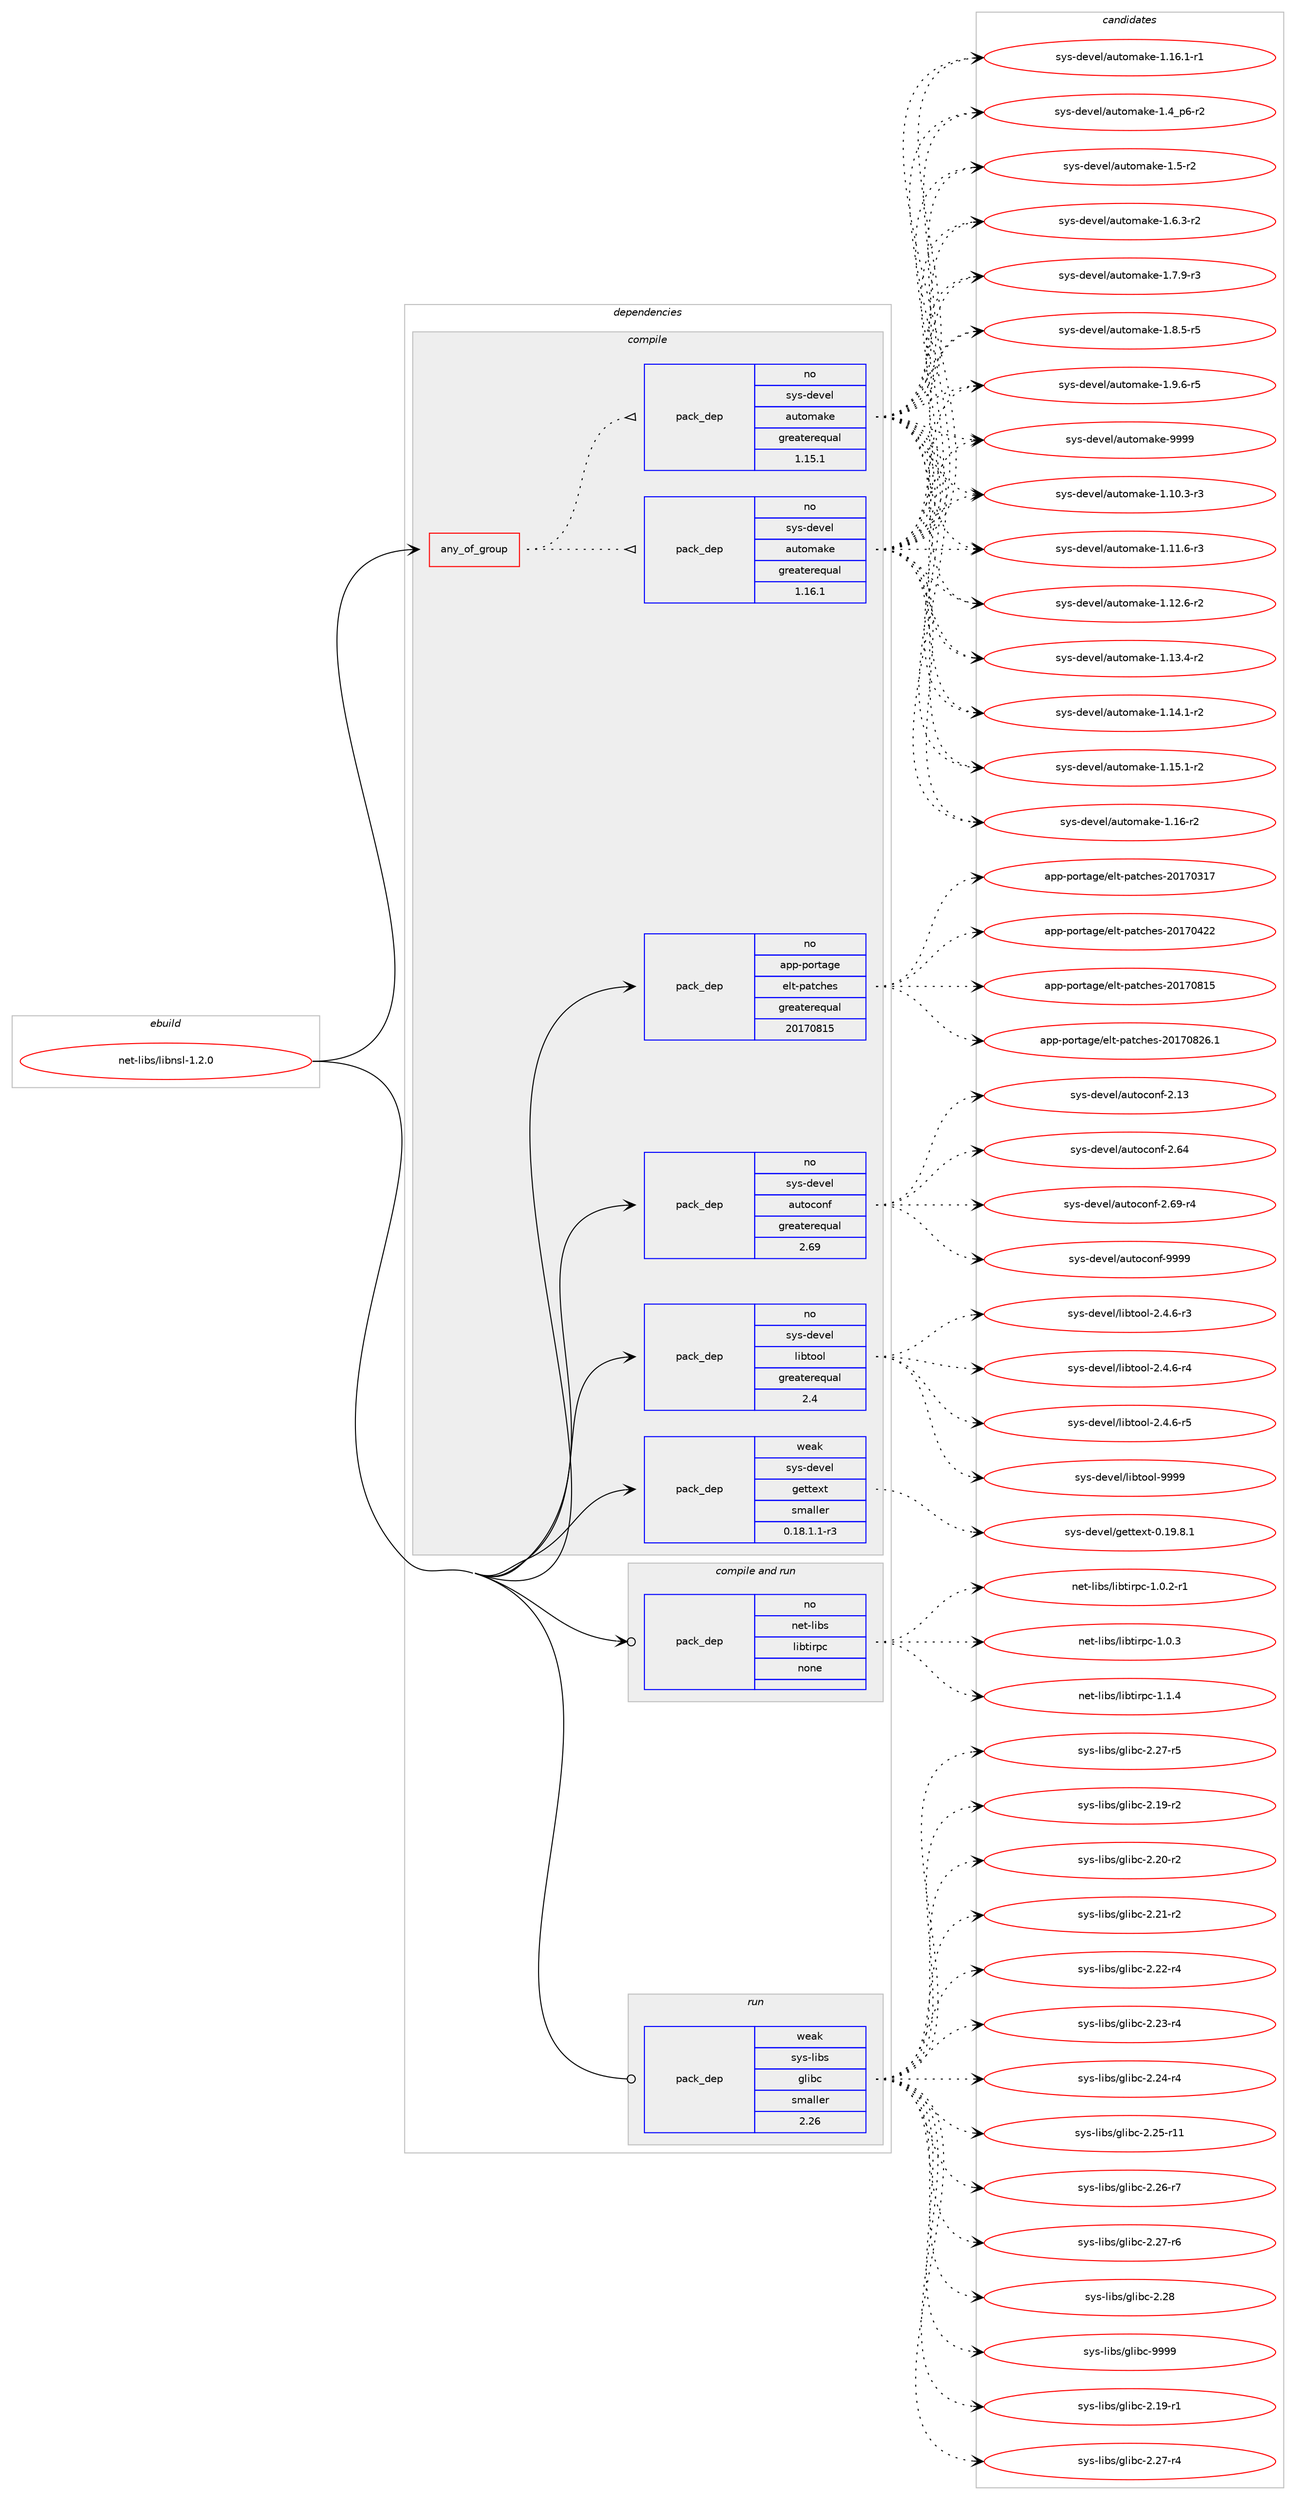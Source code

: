 digraph prolog {

# *************
# Graph options
# *************

newrank=true;
concentrate=true;
compound=true;
graph [rankdir=LR,fontname=Helvetica,fontsize=10,ranksep=1.5];#, ranksep=2.5, nodesep=0.2];
edge  [arrowhead=vee];
node  [fontname=Helvetica,fontsize=10];

# **********
# The ebuild
# **********

subgraph cluster_leftcol {
color=gray;
rank=same;
label=<<i>ebuild</i>>;
id [label="net-libs/libnsl-1.2.0", color=red, width=4, href="../net-libs/libnsl-1.2.0.svg"];
}

# ****************
# The dependencies
# ****************

subgraph cluster_midcol {
color=gray;
label=<<i>dependencies</i>>;
subgraph cluster_compile {
fillcolor="#eeeeee";
style=filled;
label=<<i>compile</i>>;
subgraph any217 {
dependency13887 [label=<<TABLE BORDER="0" CELLBORDER="1" CELLSPACING="0" CELLPADDING="4"><TR><TD CELLPADDING="10">any_of_group</TD></TR></TABLE>>, shape=none, color=red];subgraph pack9433 {
dependency13888 [label=<<TABLE BORDER="0" CELLBORDER="1" CELLSPACING="0" CELLPADDING="4" WIDTH="220"><TR><TD ROWSPAN="6" CELLPADDING="30">pack_dep</TD></TR><TR><TD WIDTH="110">no</TD></TR><TR><TD>sys-devel</TD></TR><TR><TD>automake</TD></TR><TR><TD>greaterequal</TD></TR><TR><TD>1.16.1</TD></TR></TABLE>>, shape=none, color=blue];
}
dependency13887:e -> dependency13888:w [weight=20,style="dotted",arrowhead="oinv"];
subgraph pack9434 {
dependency13889 [label=<<TABLE BORDER="0" CELLBORDER="1" CELLSPACING="0" CELLPADDING="4" WIDTH="220"><TR><TD ROWSPAN="6" CELLPADDING="30">pack_dep</TD></TR><TR><TD WIDTH="110">no</TD></TR><TR><TD>sys-devel</TD></TR><TR><TD>automake</TD></TR><TR><TD>greaterequal</TD></TR><TR><TD>1.15.1</TD></TR></TABLE>>, shape=none, color=blue];
}
dependency13887:e -> dependency13889:w [weight=20,style="dotted",arrowhead="oinv"];
}
id:e -> dependency13887:w [weight=20,style="solid",arrowhead="vee"];
subgraph pack9435 {
dependency13890 [label=<<TABLE BORDER="0" CELLBORDER="1" CELLSPACING="0" CELLPADDING="4" WIDTH="220"><TR><TD ROWSPAN="6" CELLPADDING="30">pack_dep</TD></TR><TR><TD WIDTH="110">no</TD></TR><TR><TD>app-portage</TD></TR><TR><TD>elt-patches</TD></TR><TR><TD>greaterequal</TD></TR><TR><TD>20170815</TD></TR></TABLE>>, shape=none, color=blue];
}
id:e -> dependency13890:w [weight=20,style="solid",arrowhead="vee"];
subgraph pack9436 {
dependency13891 [label=<<TABLE BORDER="0" CELLBORDER="1" CELLSPACING="0" CELLPADDING="4" WIDTH="220"><TR><TD ROWSPAN="6" CELLPADDING="30">pack_dep</TD></TR><TR><TD WIDTH="110">no</TD></TR><TR><TD>sys-devel</TD></TR><TR><TD>autoconf</TD></TR><TR><TD>greaterequal</TD></TR><TR><TD>2.69</TD></TR></TABLE>>, shape=none, color=blue];
}
id:e -> dependency13891:w [weight=20,style="solid",arrowhead="vee"];
subgraph pack9437 {
dependency13892 [label=<<TABLE BORDER="0" CELLBORDER="1" CELLSPACING="0" CELLPADDING="4" WIDTH="220"><TR><TD ROWSPAN="6" CELLPADDING="30">pack_dep</TD></TR><TR><TD WIDTH="110">no</TD></TR><TR><TD>sys-devel</TD></TR><TR><TD>libtool</TD></TR><TR><TD>greaterequal</TD></TR><TR><TD>2.4</TD></TR></TABLE>>, shape=none, color=blue];
}
id:e -> dependency13892:w [weight=20,style="solid",arrowhead="vee"];
subgraph pack9438 {
dependency13893 [label=<<TABLE BORDER="0" CELLBORDER="1" CELLSPACING="0" CELLPADDING="4" WIDTH="220"><TR><TD ROWSPAN="6" CELLPADDING="30">pack_dep</TD></TR><TR><TD WIDTH="110">weak</TD></TR><TR><TD>sys-devel</TD></TR><TR><TD>gettext</TD></TR><TR><TD>smaller</TD></TR><TR><TD>0.18.1.1-r3</TD></TR></TABLE>>, shape=none, color=blue];
}
id:e -> dependency13893:w [weight=20,style="solid",arrowhead="vee"];
}
subgraph cluster_compileandrun {
fillcolor="#eeeeee";
style=filled;
label=<<i>compile and run</i>>;
subgraph pack9439 {
dependency13894 [label=<<TABLE BORDER="0" CELLBORDER="1" CELLSPACING="0" CELLPADDING="4" WIDTH="220"><TR><TD ROWSPAN="6" CELLPADDING="30">pack_dep</TD></TR><TR><TD WIDTH="110">no</TD></TR><TR><TD>net-libs</TD></TR><TR><TD>libtirpc</TD></TR><TR><TD>none</TD></TR><TR><TD></TD></TR></TABLE>>, shape=none, color=blue];
}
id:e -> dependency13894:w [weight=20,style="solid",arrowhead="odotvee"];
}
subgraph cluster_run {
fillcolor="#eeeeee";
style=filled;
label=<<i>run</i>>;
subgraph pack9440 {
dependency13895 [label=<<TABLE BORDER="0" CELLBORDER="1" CELLSPACING="0" CELLPADDING="4" WIDTH="220"><TR><TD ROWSPAN="6" CELLPADDING="30">pack_dep</TD></TR><TR><TD WIDTH="110">weak</TD></TR><TR><TD>sys-libs</TD></TR><TR><TD>glibc</TD></TR><TR><TD>smaller</TD></TR><TR><TD>2.26</TD></TR></TABLE>>, shape=none, color=blue];
}
id:e -> dependency13895:w [weight=20,style="solid",arrowhead="odot"];
}
}

# **************
# The candidates
# **************

subgraph cluster_choices {
rank=same;
color=gray;
label=<<i>candidates</i>>;

subgraph choice9433 {
color=black;
nodesep=1;
choice11512111545100101118101108479711711611110997107101454946494846514511451 [label="sys-devel/automake-1.10.3-r3", color=red, width=4,href="../sys-devel/automake-1.10.3-r3.svg"];
choice11512111545100101118101108479711711611110997107101454946494946544511451 [label="sys-devel/automake-1.11.6-r3", color=red, width=4,href="../sys-devel/automake-1.11.6-r3.svg"];
choice11512111545100101118101108479711711611110997107101454946495046544511450 [label="sys-devel/automake-1.12.6-r2", color=red, width=4,href="../sys-devel/automake-1.12.6-r2.svg"];
choice11512111545100101118101108479711711611110997107101454946495146524511450 [label="sys-devel/automake-1.13.4-r2", color=red, width=4,href="../sys-devel/automake-1.13.4-r2.svg"];
choice11512111545100101118101108479711711611110997107101454946495246494511450 [label="sys-devel/automake-1.14.1-r2", color=red, width=4,href="../sys-devel/automake-1.14.1-r2.svg"];
choice11512111545100101118101108479711711611110997107101454946495346494511450 [label="sys-devel/automake-1.15.1-r2", color=red, width=4,href="../sys-devel/automake-1.15.1-r2.svg"];
choice1151211154510010111810110847971171161111099710710145494649544511450 [label="sys-devel/automake-1.16-r2", color=red, width=4,href="../sys-devel/automake-1.16-r2.svg"];
choice11512111545100101118101108479711711611110997107101454946495446494511449 [label="sys-devel/automake-1.16.1-r1", color=red, width=4,href="../sys-devel/automake-1.16.1-r1.svg"];
choice115121115451001011181011084797117116111109971071014549465295112544511450 [label="sys-devel/automake-1.4_p6-r2", color=red, width=4,href="../sys-devel/automake-1.4_p6-r2.svg"];
choice11512111545100101118101108479711711611110997107101454946534511450 [label="sys-devel/automake-1.5-r2", color=red, width=4,href="../sys-devel/automake-1.5-r2.svg"];
choice115121115451001011181011084797117116111109971071014549465446514511450 [label="sys-devel/automake-1.6.3-r2", color=red, width=4,href="../sys-devel/automake-1.6.3-r2.svg"];
choice115121115451001011181011084797117116111109971071014549465546574511451 [label="sys-devel/automake-1.7.9-r3", color=red, width=4,href="../sys-devel/automake-1.7.9-r3.svg"];
choice115121115451001011181011084797117116111109971071014549465646534511453 [label="sys-devel/automake-1.8.5-r5", color=red, width=4,href="../sys-devel/automake-1.8.5-r5.svg"];
choice115121115451001011181011084797117116111109971071014549465746544511453 [label="sys-devel/automake-1.9.6-r5", color=red, width=4,href="../sys-devel/automake-1.9.6-r5.svg"];
choice115121115451001011181011084797117116111109971071014557575757 [label="sys-devel/automake-9999", color=red, width=4,href="../sys-devel/automake-9999.svg"];
dependency13888:e -> choice11512111545100101118101108479711711611110997107101454946494846514511451:w [style=dotted,weight="100"];
dependency13888:e -> choice11512111545100101118101108479711711611110997107101454946494946544511451:w [style=dotted,weight="100"];
dependency13888:e -> choice11512111545100101118101108479711711611110997107101454946495046544511450:w [style=dotted,weight="100"];
dependency13888:e -> choice11512111545100101118101108479711711611110997107101454946495146524511450:w [style=dotted,weight="100"];
dependency13888:e -> choice11512111545100101118101108479711711611110997107101454946495246494511450:w [style=dotted,weight="100"];
dependency13888:e -> choice11512111545100101118101108479711711611110997107101454946495346494511450:w [style=dotted,weight="100"];
dependency13888:e -> choice1151211154510010111810110847971171161111099710710145494649544511450:w [style=dotted,weight="100"];
dependency13888:e -> choice11512111545100101118101108479711711611110997107101454946495446494511449:w [style=dotted,weight="100"];
dependency13888:e -> choice115121115451001011181011084797117116111109971071014549465295112544511450:w [style=dotted,weight="100"];
dependency13888:e -> choice11512111545100101118101108479711711611110997107101454946534511450:w [style=dotted,weight="100"];
dependency13888:e -> choice115121115451001011181011084797117116111109971071014549465446514511450:w [style=dotted,weight="100"];
dependency13888:e -> choice115121115451001011181011084797117116111109971071014549465546574511451:w [style=dotted,weight="100"];
dependency13888:e -> choice115121115451001011181011084797117116111109971071014549465646534511453:w [style=dotted,weight="100"];
dependency13888:e -> choice115121115451001011181011084797117116111109971071014549465746544511453:w [style=dotted,weight="100"];
dependency13888:e -> choice115121115451001011181011084797117116111109971071014557575757:w [style=dotted,weight="100"];
}
subgraph choice9434 {
color=black;
nodesep=1;
choice11512111545100101118101108479711711611110997107101454946494846514511451 [label="sys-devel/automake-1.10.3-r3", color=red, width=4,href="../sys-devel/automake-1.10.3-r3.svg"];
choice11512111545100101118101108479711711611110997107101454946494946544511451 [label="sys-devel/automake-1.11.6-r3", color=red, width=4,href="../sys-devel/automake-1.11.6-r3.svg"];
choice11512111545100101118101108479711711611110997107101454946495046544511450 [label="sys-devel/automake-1.12.6-r2", color=red, width=4,href="../sys-devel/automake-1.12.6-r2.svg"];
choice11512111545100101118101108479711711611110997107101454946495146524511450 [label="sys-devel/automake-1.13.4-r2", color=red, width=4,href="../sys-devel/automake-1.13.4-r2.svg"];
choice11512111545100101118101108479711711611110997107101454946495246494511450 [label="sys-devel/automake-1.14.1-r2", color=red, width=4,href="../sys-devel/automake-1.14.1-r2.svg"];
choice11512111545100101118101108479711711611110997107101454946495346494511450 [label="sys-devel/automake-1.15.1-r2", color=red, width=4,href="../sys-devel/automake-1.15.1-r2.svg"];
choice1151211154510010111810110847971171161111099710710145494649544511450 [label="sys-devel/automake-1.16-r2", color=red, width=4,href="../sys-devel/automake-1.16-r2.svg"];
choice11512111545100101118101108479711711611110997107101454946495446494511449 [label="sys-devel/automake-1.16.1-r1", color=red, width=4,href="../sys-devel/automake-1.16.1-r1.svg"];
choice115121115451001011181011084797117116111109971071014549465295112544511450 [label="sys-devel/automake-1.4_p6-r2", color=red, width=4,href="../sys-devel/automake-1.4_p6-r2.svg"];
choice11512111545100101118101108479711711611110997107101454946534511450 [label="sys-devel/automake-1.5-r2", color=red, width=4,href="../sys-devel/automake-1.5-r2.svg"];
choice115121115451001011181011084797117116111109971071014549465446514511450 [label="sys-devel/automake-1.6.3-r2", color=red, width=4,href="../sys-devel/automake-1.6.3-r2.svg"];
choice115121115451001011181011084797117116111109971071014549465546574511451 [label="sys-devel/automake-1.7.9-r3", color=red, width=4,href="../sys-devel/automake-1.7.9-r3.svg"];
choice115121115451001011181011084797117116111109971071014549465646534511453 [label="sys-devel/automake-1.8.5-r5", color=red, width=4,href="../sys-devel/automake-1.8.5-r5.svg"];
choice115121115451001011181011084797117116111109971071014549465746544511453 [label="sys-devel/automake-1.9.6-r5", color=red, width=4,href="../sys-devel/automake-1.9.6-r5.svg"];
choice115121115451001011181011084797117116111109971071014557575757 [label="sys-devel/automake-9999", color=red, width=4,href="../sys-devel/automake-9999.svg"];
dependency13889:e -> choice11512111545100101118101108479711711611110997107101454946494846514511451:w [style=dotted,weight="100"];
dependency13889:e -> choice11512111545100101118101108479711711611110997107101454946494946544511451:w [style=dotted,weight="100"];
dependency13889:e -> choice11512111545100101118101108479711711611110997107101454946495046544511450:w [style=dotted,weight="100"];
dependency13889:e -> choice11512111545100101118101108479711711611110997107101454946495146524511450:w [style=dotted,weight="100"];
dependency13889:e -> choice11512111545100101118101108479711711611110997107101454946495246494511450:w [style=dotted,weight="100"];
dependency13889:e -> choice11512111545100101118101108479711711611110997107101454946495346494511450:w [style=dotted,weight="100"];
dependency13889:e -> choice1151211154510010111810110847971171161111099710710145494649544511450:w [style=dotted,weight="100"];
dependency13889:e -> choice11512111545100101118101108479711711611110997107101454946495446494511449:w [style=dotted,weight="100"];
dependency13889:e -> choice115121115451001011181011084797117116111109971071014549465295112544511450:w [style=dotted,weight="100"];
dependency13889:e -> choice11512111545100101118101108479711711611110997107101454946534511450:w [style=dotted,weight="100"];
dependency13889:e -> choice115121115451001011181011084797117116111109971071014549465446514511450:w [style=dotted,weight="100"];
dependency13889:e -> choice115121115451001011181011084797117116111109971071014549465546574511451:w [style=dotted,weight="100"];
dependency13889:e -> choice115121115451001011181011084797117116111109971071014549465646534511453:w [style=dotted,weight="100"];
dependency13889:e -> choice115121115451001011181011084797117116111109971071014549465746544511453:w [style=dotted,weight="100"];
dependency13889:e -> choice115121115451001011181011084797117116111109971071014557575757:w [style=dotted,weight="100"];
}
subgraph choice9435 {
color=black;
nodesep=1;
choice97112112451121111141169710310147101108116451129711699104101115455048495548514955 [label="app-portage/elt-patches-20170317", color=red, width=4,href="../app-portage/elt-patches-20170317.svg"];
choice97112112451121111141169710310147101108116451129711699104101115455048495548525050 [label="app-portage/elt-patches-20170422", color=red, width=4,href="../app-portage/elt-patches-20170422.svg"];
choice97112112451121111141169710310147101108116451129711699104101115455048495548564953 [label="app-portage/elt-patches-20170815", color=red, width=4,href="../app-portage/elt-patches-20170815.svg"];
choice971121124511211111411697103101471011081164511297116991041011154550484955485650544649 [label="app-portage/elt-patches-20170826.1", color=red, width=4,href="../app-portage/elt-patches-20170826.1.svg"];
dependency13890:e -> choice97112112451121111141169710310147101108116451129711699104101115455048495548514955:w [style=dotted,weight="100"];
dependency13890:e -> choice97112112451121111141169710310147101108116451129711699104101115455048495548525050:w [style=dotted,weight="100"];
dependency13890:e -> choice97112112451121111141169710310147101108116451129711699104101115455048495548564953:w [style=dotted,weight="100"];
dependency13890:e -> choice971121124511211111411697103101471011081164511297116991041011154550484955485650544649:w [style=dotted,weight="100"];
}
subgraph choice9436 {
color=black;
nodesep=1;
choice115121115451001011181011084797117116111991111101024550464951 [label="sys-devel/autoconf-2.13", color=red, width=4,href="../sys-devel/autoconf-2.13.svg"];
choice115121115451001011181011084797117116111991111101024550465452 [label="sys-devel/autoconf-2.64", color=red, width=4,href="../sys-devel/autoconf-2.64.svg"];
choice1151211154510010111810110847971171161119911111010245504654574511452 [label="sys-devel/autoconf-2.69-r4", color=red, width=4,href="../sys-devel/autoconf-2.69-r4.svg"];
choice115121115451001011181011084797117116111991111101024557575757 [label="sys-devel/autoconf-9999", color=red, width=4,href="../sys-devel/autoconf-9999.svg"];
dependency13891:e -> choice115121115451001011181011084797117116111991111101024550464951:w [style=dotted,weight="100"];
dependency13891:e -> choice115121115451001011181011084797117116111991111101024550465452:w [style=dotted,weight="100"];
dependency13891:e -> choice1151211154510010111810110847971171161119911111010245504654574511452:w [style=dotted,weight="100"];
dependency13891:e -> choice115121115451001011181011084797117116111991111101024557575757:w [style=dotted,weight="100"];
}
subgraph choice9437 {
color=black;
nodesep=1;
choice1151211154510010111810110847108105981161111111084550465246544511451 [label="sys-devel/libtool-2.4.6-r3", color=red, width=4,href="../sys-devel/libtool-2.4.6-r3.svg"];
choice1151211154510010111810110847108105981161111111084550465246544511452 [label="sys-devel/libtool-2.4.6-r4", color=red, width=4,href="../sys-devel/libtool-2.4.6-r4.svg"];
choice1151211154510010111810110847108105981161111111084550465246544511453 [label="sys-devel/libtool-2.4.6-r5", color=red, width=4,href="../sys-devel/libtool-2.4.6-r5.svg"];
choice1151211154510010111810110847108105981161111111084557575757 [label="sys-devel/libtool-9999", color=red, width=4,href="../sys-devel/libtool-9999.svg"];
dependency13892:e -> choice1151211154510010111810110847108105981161111111084550465246544511451:w [style=dotted,weight="100"];
dependency13892:e -> choice1151211154510010111810110847108105981161111111084550465246544511452:w [style=dotted,weight="100"];
dependency13892:e -> choice1151211154510010111810110847108105981161111111084550465246544511453:w [style=dotted,weight="100"];
dependency13892:e -> choice1151211154510010111810110847108105981161111111084557575757:w [style=dotted,weight="100"];
}
subgraph choice9438 {
color=black;
nodesep=1;
choice1151211154510010111810110847103101116116101120116454846495746564649 [label="sys-devel/gettext-0.19.8.1", color=red, width=4,href="../sys-devel/gettext-0.19.8.1.svg"];
dependency13893:e -> choice1151211154510010111810110847103101116116101120116454846495746564649:w [style=dotted,weight="100"];
}
subgraph choice9439 {
color=black;
nodesep=1;
choice11010111645108105981154710810598116105114112994549464846504511449 [label="net-libs/libtirpc-1.0.2-r1", color=red, width=4,href="../net-libs/libtirpc-1.0.2-r1.svg"];
choice1101011164510810598115471081059811610511411299454946484651 [label="net-libs/libtirpc-1.0.3", color=red, width=4,href="../net-libs/libtirpc-1.0.3.svg"];
choice1101011164510810598115471081059811610511411299454946494652 [label="net-libs/libtirpc-1.1.4", color=red, width=4,href="../net-libs/libtirpc-1.1.4.svg"];
dependency13894:e -> choice11010111645108105981154710810598116105114112994549464846504511449:w [style=dotted,weight="100"];
dependency13894:e -> choice1101011164510810598115471081059811610511411299454946484651:w [style=dotted,weight="100"];
dependency13894:e -> choice1101011164510810598115471081059811610511411299454946494652:w [style=dotted,weight="100"];
}
subgraph choice9440 {
color=black;
nodesep=1;
choice115121115451081059811547103108105989945504649574511449 [label="sys-libs/glibc-2.19-r1", color=red, width=4,href="../sys-libs/glibc-2.19-r1.svg"];
choice115121115451081059811547103108105989945504650554511452 [label="sys-libs/glibc-2.27-r4", color=red, width=4,href="../sys-libs/glibc-2.27-r4.svg"];
choice115121115451081059811547103108105989945504650554511453 [label="sys-libs/glibc-2.27-r5", color=red, width=4,href="../sys-libs/glibc-2.27-r5.svg"];
choice115121115451081059811547103108105989945504649574511450 [label="sys-libs/glibc-2.19-r2", color=red, width=4,href="../sys-libs/glibc-2.19-r2.svg"];
choice115121115451081059811547103108105989945504650484511450 [label="sys-libs/glibc-2.20-r2", color=red, width=4,href="../sys-libs/glibc-2.20-r2.svg"];
choice115121115451081059811547103108105989945504650494511450 [label="sys-libs/glibc-2.21-r2", color=red, width=4,href="../sys-libs/glibc-2.21-r2.svg"];
choice115121115451081059811547103108105989945504650504511452 [label="sys-libs/glibc-2.22-r4", color=red, width=4,href="../sys-libs/glibc-2.22-r4.svg"];
choice115121115451081059811547103108105989945504650514511452 [label="sys-libs/glibc-2.23-r4", color=red, width=4,href="../sys-libs/glibc-2.23-r4.svg"];
choice115121115451081059811547103108105989945504650524511452 [label="sys-libs/glibc-2.24-r4", color=red, width=4,href="../sys-libs/glibc-2.24-r4.svg"];
choice11512111545108105981154710310810598994550465053451144949 [label="sys-libs/glibc-2.25-r11", color=red, width=4,href="../sys-libs/glibc-2.25-r11.svg"];
choice115121115451081059811547103108105989945504650544511455 [label="sys-libs/glibc-2.26-r7", color=red, width=4,href="../sys-libs/glibc-2.26-r7.svg"];
choice115121115451081059811547103108105989945504650554511454 [label="sys-libs/glibc-2.27-r6", color=red, width=4,href="../sys-libs/glibc-2.27-r6.svg"];
choice11512111545108105981154710310810598994550465056 [label="sys-libs/glibc-2.28", color=red, width=4,href="../sys-libs/glibc-2.28.svg"];
choice11512111545108105981154710310810598994557575757 [label="sys-libs/glibc-9999", color=red, width=4,href="../sys-libs/glibc-9999.svg"];
dependency13895:e -> choice115121115451081059811547103108105989945504649574511449:w [style=dotted,weight="100"];
dependency13895:e -> choice115121115451081059811547103108105989945504650554511452:w [style=dotted,weight="100"];
dependency13895:e -> choice115121115451081059811547103108105989945504650554511453:w [style=dotted,weight="100"];
dependency13895:e -> choice115121115451081059811547103108105989945504649574511450:w [style=dotted,weight="100"];
dependency13895:e -> choice115121115451081059811547103108105989945504650484511450:w [style=dotted,weight="100"];
dependency13895:e -> choice115121115451081059811547103108105989945504650494511450:w [style=dotted,weight="100"];
dependency13895:e -> choice115121115451081059811547103108105989945504650504511452:w [style=dotted,weight="100"];
dependency13895:e -> choice115121115451081059811547103108105989945504650514511452:w [style=dotted,weight="100"];
dependency13895:e -> choice115121115451081059811547103108105989945504650524511452:w [style=dotted,weight="100"];
dependency13895:e -> choice11512111545108105981154710310810598994550465053451144949:w [style=dotted,weight="100"];
dependency13895:e -> choice115121115451081059811547103108105989945504650544511455:w [style=dotted,weight="100"];
dependency13895:e -> choice115121115451081059811547103108105989945504650554511454:w [style=dotted,weight="100"];
dependency13895:e -> choice11512111545108105981154710310810598994550465056:w [style=dotted,weight="100"];
dependency13895:e -> choice11512111545108105981154710310810598994557575757:w [style=dotted,weight="100"];
}
}

}
